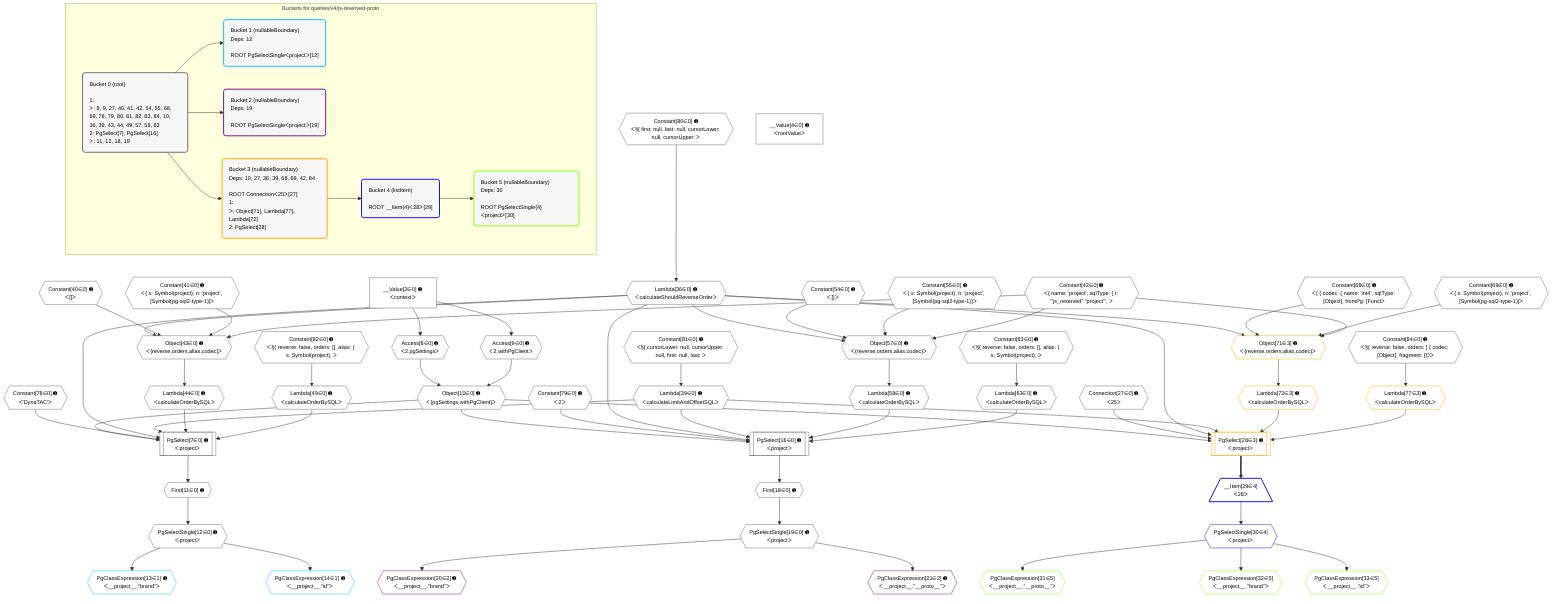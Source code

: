 %%{init: {'themeVariables': { 'fontSize': '12px'}}}%%
graph TD
    classDef path fill:#eee,stroke:#000,color:#000
    classDef plan fill:#fff,stroke-width:1px,color:#000
    classDef itemplan fill:#fff,stroke-width:2px,color:#000
    classDef unbatchedplan fill:#dff,stroke-width:1px,color:#000
    classDef sideeffectplan fill:#fcc,stroke-width:2px,color:#000
    classDef bucket fill:#f6f6f6,color:#000,stroke-width:2px,text-align:left


    %% plan dependencies
    PgSelect7[["PgSelect[7∈0] ➊<br />ᐸprojectᐳ"]]:::plan
    Object10{{"Object[10∈0] ➊<br />ᐸ{pgSettings,withPgClient}ᐳ"}}:::plan
    Constant78{{"Constant[78∈0] ➊<br />ᐸ'DynaTAC'ᐳ"}}:::plan
    Lambda36{{"Lambda[36∈0] ➊<br />ᐸcalculateShouldReverseOrderᐳ"}}:::plan
    Lambda39{{"Lambda[39∈0] ➊<br />ᐸcalculateLimitAndOffsetSQLᐳ"}}:::plan
    Lambda44{{"Lambda[44∈0] ➊<br />ᐸcalculateOrderBySQLᐳ"}}:::plan
    Lambda49{{"Lambda[49∈0] ➊<br />ᐸcalculateOrderBySQLᐳ"}}:::plan
    Object10 & Constant78 & Lambda36 & Lambda39 & Lambda44 & Lambda49 --> PgSelect7
    PgSelect16[["PgSelect[16∈0] ➊<br />ᐸprojectᐳ"]]:::plan
    Constant79{{"Constant[79∈0] ➊<br />ᐸ2ᐳ"}}:::plan
    Lambda58{{"Lambda[58∈0] ➊<br />ᐸcalculateOrderBySQLᐳ"}}:::plan
    Lambda63{{"Lambda[63∈0] ➊<br />ᐸcalculateOrderBySQLᐳ"}}:::plan
    Object10 & Constant79 & Lambda36 & Lambda39 & Lambda58 & Lambda63 --> PgSelect16
    Object43{{"Object[43∈0] ➊<br />ᐸ{reverse,orders,alias,codec}ᐳ"}}:::plan
    Constant40{{"Constant[40∈0] ➊<br />ᐸ[]ᐳ"}}:::plan
    Constant41{{"Constant[41∈0] ➊<br />ᐸ{ s: Symbol(project), n: 'project', [Symbol(pg-sql2-type-1)]ᐳ"}}:::plan
    Constant42{{"Constant[42∈0] ➊<br />ᐸ{ name: 'project', sqlType: { t: '”js_reserved”.”project”', ᐳ"}}:::plan
    Lambda36 & Constant40 & Constant41 & Constant42 --> Object43
    Object57{{"Object[57∈0] ➊<br />ᐸ{reverse,orders,alias,codec}ᐳ"}}:::plan
    Constant54{{"Constant[54∈0] ➊<br />ᐸ[]ᐳ"}}:::plan
    Constant55{{"Constant[55∈0] ➊<br />ᐸ{ s: Symbol(project), n: 'project', [Symbol(pg-sql2-type-1)]ᐳ"}}:::plan
    Lambda36 & Constant54 & Constant55 & Constant42 --> Object57
    Access8{{"Access[8∈0] ➊<br />ᐸ2.pgSettingsᐳ"}}:::plan
    Access9{{"Access[9∈0] ➊<br />ᐸ2.withPgClientᐳ"}}:::plan
    Access8 & Access9 --> Object10
    __Value2["__Value[2∈0] ➊<br />ᐸcontextᐳ"]:::plan
    __Value2 --> Access8
    __Value2 --> Access9
    First11{{"First[11∈0] ➊"}}:::plan
    PgSelect7 --> First11
    PgSelectSingle12{{"PgSelectSingle[12∈0] ➊<br />ᐸprojectᐳ"}}:::plan
    First11 --> PgSelectSingle12
    First18{{"First[18∈0] ➊"}}:::plan
    PgSelect16 --> First18
    PgSelectSingle19{{"PgSelectSingle[19∈0] ➊<br />ᐸprojectᐳ"}}:::plan
    First18 --> PgSelectSingle19
    Constant80{{"Constant[80∈0] ➊<br />ᐸ§{ first: null, last: null, cursorLower: null, cursorUpper: ᐳ"}}:::plan
    Constant80 --> Lambda36
    Constant81{{"Constant[81∈0] ➊<br />ᐸ§{ cursorLower: null, cursorUpper: null, first: null, last: ᐳ"}}:::plan
    Constant81 --> Lambda39
    Object43 --> Lambda44
    Constant82{{"Constant[82∈0] ➊<br />ᐸ§{ reverse: false, orders: [], alias: { s: Symbol(project), ᐳ"}}:::plan
    Constant82 --> Lambda49
    Object57 --> Lambda58
    Constant83{{"Constant[83∈0] ➊<br />ᐸ§{ reverse: false, orders: [], alias: { s: Symbol(project), ᐳ"}}:::plan
    Constant83 --> Lambda63
    __Value4["__Value[4∈0] ➊<br />ᐸrootValueᐳ"]:::plan
    Connection27{{"Connection[27∈0] ➊<br />ᐸ25ᐳ"}}:::plan
    Constant68{{"Constant[68∈0] ➊<br />ᐸ[ { codec: { name: 'int4', sqlType: [Object], fromPg: [Functᐳ"}}:::plan
    Constant69{{"Constant[69∈0] ➊<br />ᐸ{ s: Symbol(project), n: 'project', [Symbol(pg-sql2-type-1)]ᐳ"}}:::plan
    Constant84{{"Constant[84∈0] ➊<br />ᐸ§{ reverse: false, orders: [ { codec: [Object], fragment: [Oᐳ"}}:::plan
    PgClassExpression13{{"PgClassExpression[13∈1] ➊<br />ᐸ__project__.”brand”ᐳ"}}:::plan
    PgSelectSingle12 --> PgClassExpression13
    PgClassExpression14{{"PgClassExpression[14∈1] ➊<br />ᐸ__project__.”id”ᐳ"}}:::plan
    PgSelectSingle12 --> PgClassExpression14
    PgClassExpression20{{"PgClassExpression[20∈2] ➊<br />ᐸ__project__.”brand”ᐳ"}}:::plan
    PgSelectSingle19 --> PgClassExpression20
    PgClassExpression21{{"PgClassExpression[21∈2] ➊<br />ᐸ__project__.”__proto__”ᐳ"}}:::plan
    PgSelectSingle19 --> PgClassExpression21
    PgSelect28[["PgSelect[28∈3] ➊<br />ᐸprojectᐳ"]]:::plan
    Lambda72{{"Lambda[72∈3] ➊<br />ᐸcalculateOrderBySQLᐳ"}}:::plan
    Lambda77{{"Lambda[77∈3] ➊<br />ᐸcalculateOrderBySQLᐳ"}}:::plan
    Object10 & Connection27 & Lambda36 & Lambda39 & Lambda72 & Lambda77 --> PgSelect28
    Object71{{"Object[71∈3] ➊<br />ᐸ{reverse,orders,alias,codec}ᐳ"}}:::plan
    Lambda36 & Constant68 & Constant69 & Constant42 --> Object71
    Object71 --> Lambda72
    Constant84 --> Lambda77
    __Item29[/"__Item[29∈4]<br />ᐸ28ᐳ"\]:::itemplan
    PgSelect28 ==> __Item29
    PgSelectSingle30{{"PgSelectSingle[30∈4]<br />ᐸprojectᐳ"}}:::plan
    __Item29 --> PgSelectSingle30
    PgClassExpression31{{"PgClassExpression[31∈5]<br />ᐸ__project__.”__proto__”ᐳ"}}:::plan
    PgSelectSingle30 --> PgClassExpression31
    PgClassExpression32{{"PgClassExpression[32∈5]<br />ᐸ__project__.”brand”ᐳ"}}:::plan
    PgSelectSingle30 --> PgClassExpression32
    PgClassExpression33{{"PgClassExpression[33∈5]<br />ᐸ__project__.”id”ᐳ"}}:::plan
    PgSelectSingle30 --> PgClassExpression33

    %% define steps

    subgraph "Buckets for queries/v4/js-reserved-proto"
    Bucket0("Bucket 0 (root)<br /><br />1: <br />ᐳ: 8, 9, 27, 40, 41, 42, 54, 55, 68, 69, 78, 79, 80, 81, 82, 83, 84, 10, 36, 39, 43, 44, 49, 57, 58, 63<br />2: PgSelect[7], PgSelect[16]<br />ᐳ: 11, 12, 18, 19"):::bucket
    classDef bucket0 stroke:#696969
    class Bucket0,__Value2,__Value4,PgSelect7,Access8,Access9,Object10,First11,PgSelectSingle12,PgSelect16,First18,PgSelectSingle19,Connection27,Lambda36,Lambda39,Constant40,Constant41,Constant42,Object43,Lambda44,Lambda49,Constant54,Constant55,Object57,Lambda58,Lambda63,Constant68,Constant69,Constant78,Constant79,Constant80,Constant81,Constant82,Constant83,Constant84 bucket0
    Bucket1("Bucket 1 (nullableBoundary)<br />Deps: 12<br /><br />ROOT PgSelectSingleᐸprojectᐳ[12]"):::bucket
    classDef bucket1 stroke:#00bfff
    class Bucket1,PgClassExpression13,PgClassExpression14 bucket1
    Bucket2("Bucket 2 (nullableBoundary)<br />Deps: 19<br /><br />ROOT PgSelectSingleᐸprojectᐳ[19]"):::bucket
    classDef bucket2 stroke:#7f007f
    class Bucket2,PgClassExpression20,PgClassExpression21 bucket2
    Bucket3("Bucket 3 (nullableBoundary)<br />Deps: 10, 27, 36, 39, 68, 69, 42, 84<br /><br />ROOT Connectionᐸ25ᐳ[27]<br />1: <br />ᐳ: Object[71], Lambda[77], Lambda[72]<br />2: PgSelect[28]"):::bucket
    classDef bucket3 stroke:#ffa500
    class Bucket3,PgSelect28,Object71,Lambda72,Lambda77 bucket3
    Bucket4("Bucket 4 (listItem)<br /><br />ROOT __Item{4}ᐸ28ᐳ[29]"):::bucket
    classDef bucket4 stroke:#0000ff
    class Bucket4,__Item29,PgSelectSingle30 bucket4
    Bucket5("Bucket 5 (nullableBoundary)<br />Deps: 30<br /><br />ROOT PgSelectSingle{4}ᐸprojectᐳ[30]"):::bucket
    classDef bucket5 stroke:#7fff00
    class Bucket5,PgClassExpression31,PgClassExpression32,PgClassExpression33 bucket5
    Bucket0 --> Bucket1 & Bucket2 & Bucket3
    Bucket3 --> Bucket4
    Bucket4 --> Bucket5
    end